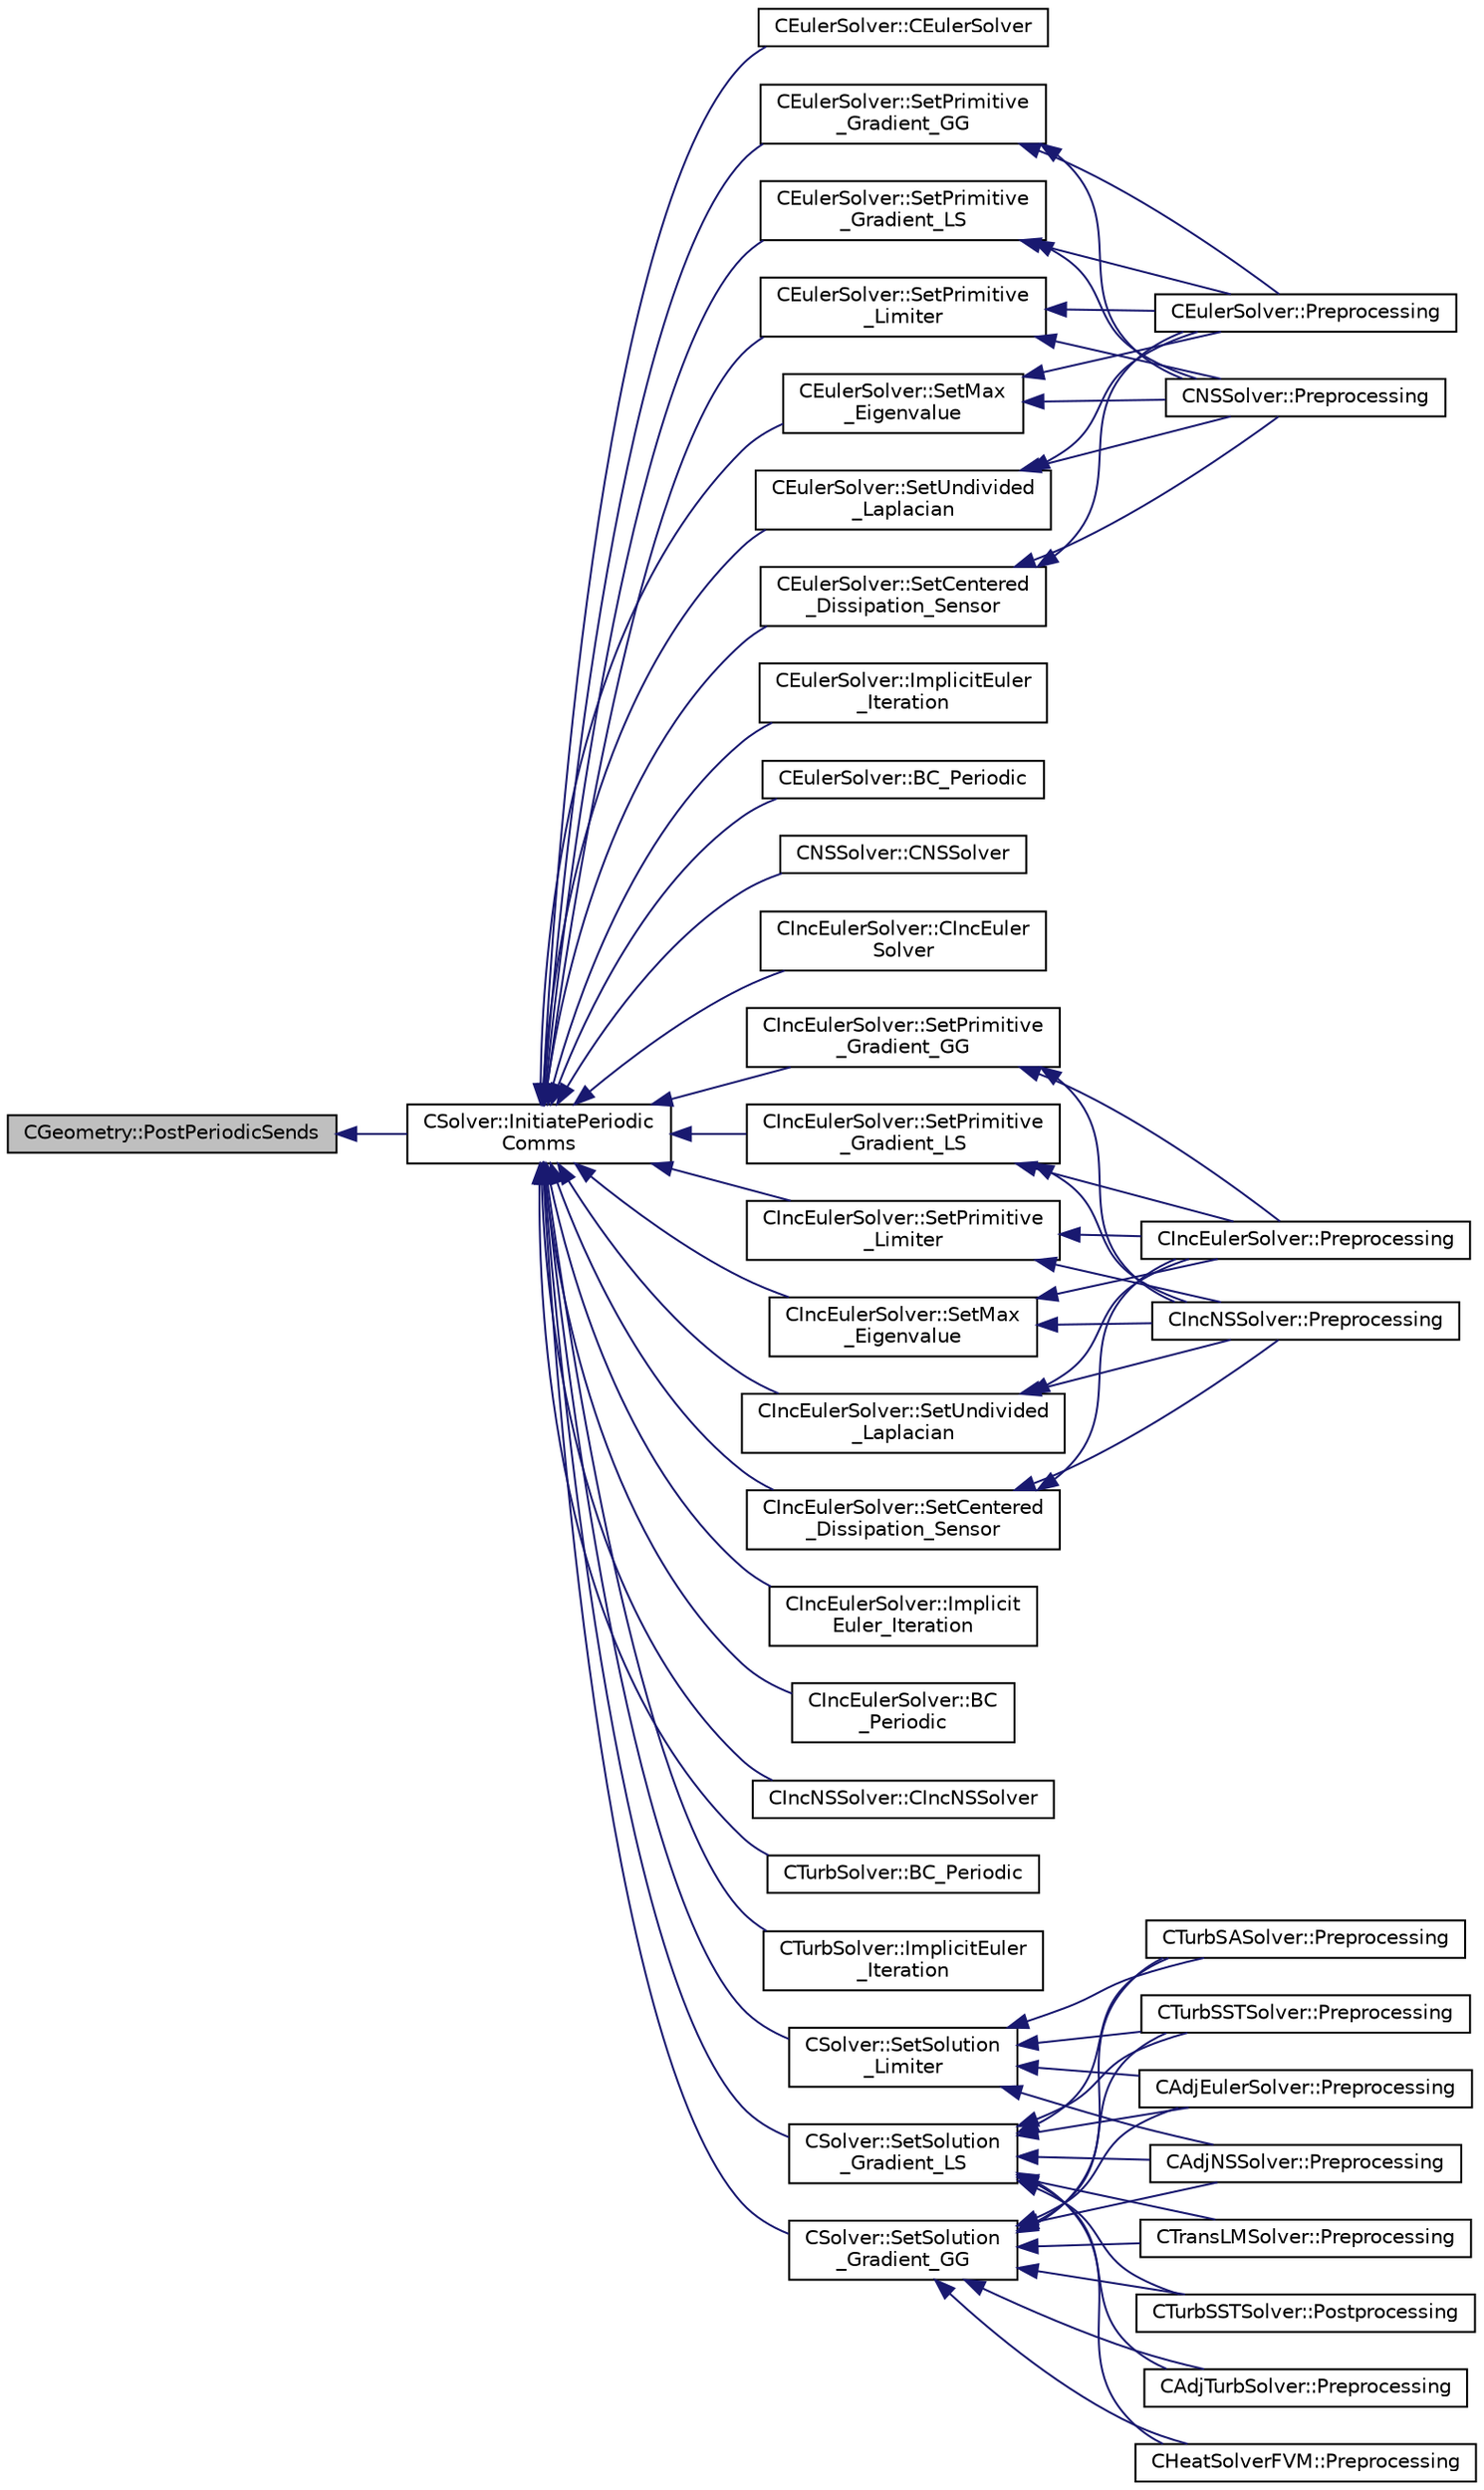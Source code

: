 digraph "CGeometry::PostPeriodicSends"
{
  edge [fontname="Helvetica",fontsize="10",labelfontname="Helvetica",labelfontsize="10"];
  node [fontname="Helvetica",fontsize="10",shape=record];
  rankdir="LR";
  Node2220 [label="CGeometry::PostPeriodicSends",height=0.2,width=0.4,color="black", fillcolor="grey75", style="filled", fontcolor="black"];
  Node2220 -> Node2221 [dir="back",color="midnightblue",fontsize="10",style="solid",fontname="Helvetica"];
  Node2221 [label="CSolver::InitiatePeriodic\lComms",height=0.2,width=0.4,color="black", fillcolor="white", style="filled",URL="$class_c_solver.html#aab8e1cac165d11ef85d9dd5588b3ea03",tooltip="Routine to load a solver quantity into the data structures for MPI periodic communication and to laun..."];
  Node2221 -> Node2222 [dir="back",color="midnightblue",fontsize="10",style="solid",fontname="Helvetica"];
  Node2222 [label="CEulerSolver::CEulerSolver",height=0.2,width=0.4,color="black", fillcolor="white", style="filled",URL="$class_c_euler_solver.html#ae1e74218b4e943111b100d7ddcbd4db9"];
  Node2221 -> Node2223 [dir="back",color="midnightblue",fontsize="10",style="solid",fontname="Helvetica"];
  Node2223 [label="CEulerSolver::SetMax\l_Eigenvalue",height=0.2,width=0.4,color="black", fillcolor="white", style="filled",URL="$class_c_euler_solver.html#a76f7fdf349ae41c6f0cf4df82b571fb1",tooltip="Compute the max eigenvalue. "];
  Node2223 -> Node2224 [dir="back",color="midnightblue",fontsize="10",style="solid",fontname="Helvetica"];
  Node2224 [label="CEulerSolver::Preprocessing",height=0.2,width=0.4,color="black", fillcolor="white", style="filled",URL="$class_c_euler_solver.html#a8b89e1bfce33284c2d8f5f00f82f3f3f",tooltip="Compute primitive variables and their gradients. "];
  Node2223 -> Node2225 [dir="back",color="midnightblue",fontsize="10",style="solid",fontname="Helvetica"];
  Node2225 [label="CNSSolver::Preprocessing",height=0.2,width=0.4,color="black", fillcolor="white", style="filled",URL="$class_c_n_s_solver.html#a028c83d18cf8520dff2f9628d8a04e4b",tooltip="Restart residual and compute gradients. "];
  Node2221 -> Node2226 [dir="back",color="midnightblue",fontsize="10",style="solid",fontname="Helvetica"];
  Node2226 [label="CEulerSolver::SetUndivided\l_Laplacian",height=0.2,width=0.4,color="black", fillcolor="white", style="filled",URL="$class_c_euler_solver.html#adc7c82a25b8be22b16b5452c1992744f",tooltip="Compute the undivided laplacian for the solution, except the energy equation. "];
  Node2226 -> Node2224 [dir="back",color="midnightblue",fontsize="10",style="solid",fontname="Helvetica"];
  Node2226 -> Node2225 [dir="back",color="midnightblue",fontsize="10",style="solid",fontname="Helvetica"];
  Node2221 -> Node2227 [dir="back",color="midnightblue",fontsize="10",style="solid",fontname="Helvetica"];
  Node2227 [label="CEulerSolver::SetCentered\l_Dissipation_Sensor",height=0.2,width=0.4,color="black", fillcolor="white", style="filled",URL="$class_c_euler_solver.html#a2f4e3619ae65c63cbda1ef2098441ab4",tooltip="Compute a pressure sensor switch. "];
  Node2227 -> Node2224 [dir="back",color="midnightblue",fontsize="10",style="solid",fontname="Helvetica"];
  Node2227 -> Node2225 [dir="back",color="midnightblue",fontsize="10",style="solid",fontname="Helvetica"];
  Node2221 -> Node2228 [dir="back",color="midnightblue",fontsize="10",style="solid",fontname="Helvetica"];
  Node2228 [label="CEulerSolver::ImplicitEuler\l_Iteration",height=0.2,width=0.4,color="black", fillcolor="white", style="filled",URL="$class_c_euler_solver.html#a4e8277fc44dc97c8d73fbe3347204372",tooltip="Update the solution using an implicit Euler scheme. "];
  Node2221 -> Node2229 [dir="back",color="midnightblue",fontsize="10",style="solid",fontname="Helvetica"];
  Node2229 [label="CEulerSolver::SetPrimitive\l_Gradient_GG",height=0.2,width=0.4,color="black", fillcolor="white", style="filled",URL="$class_c_euler_solver.html#a74fb3b502b83371fcf0728ec546e039b",tooltip="Compute the gradient of the primitive variables using Green-Gauss method, and stores the result in th..."];
  Node2229 -> Node2224 [dir="back",color="midnightblue",fontsize="10",style="solid",fontname="Helvetica"];
  Node2229 -> Node2225 [dir="back",color="midnightblue",fontsize="10",style="solid",fontname="Helvetica"];
  Node2221 -> Node2230 [dir="back",color="midnightblue",fontsize="10",style="solid",fontname="Helvetica"];
  Node2230 [label="CEulerSolver::SetPrimitive\l_Gradient_LS",height=0.2,width=0.4,color="black", fillcolor="white", style="filled",URL="$class_c_euler_solver.html#a734d5bd064215fb722477f39993155d4",tooltip="Compute the gradient of the primitive variables using a Least-Squares method, and stores the result i..."];
  Node2230 -> Node2224 [dir="back",color="midnightblue",fontsize="10",style="solid",fontname="Helvetica"];
  Node2230 -> Node2225 [dir="back",color="midnightblue",fontsize="10",style="solid",fontname="Helvetica"];
  Node2221 -> Node2231 [dir="back",color="midnightblue",fontsize="10",style="solid",fontname="Helvetica"];
  Node2231 [label="CEulerSolver::SetPrimitive\l_Limiter",height=0.2,width=0.4,color="black", fillcolor="white", style="filled",URL="$class_c_euler_solver.html#a43004a7f0fad7a6d1f435144710bf13e",tooltip="Compute the limiter of the primitive variables. "];
  Node2231 -> Node2224 [dir="back",color="midnightblue",fontsize="10",style="solid",fontname="Helvetica"];
  Node2231 -> Node2225 [dir="back",color="midnightblue",fontsize="10",style="solid",fontname="Helvetica"];
  Node2221 -> Node2232 [dir="back",color="midnightblue",fontsize="10",style="solid",fontname="Helvetica"];
  Node2232 [label="CEulerSolver::BC_Periodic",height=0.2,width=0.4,color="black", fillcolor="white", style="filled",URL="$class_c_euler_solver.html#a9bd458698ede3dffd1b4d1f974f39b03",tooltip="Impose a periodic boundary condition by summing contributions from the complete control volume..."];
  Node2221 -> Node2233 [dir="back",color="midnightblue",fontsize="10",style="solid",fontname="Helvetica"];
  Node2233 [label="CNSSolver::CNSSolver",height=0.2,width=0.4,color="black", fillcolor="white", style="filled",URL="$class_c_n_s_solver.html#a2a8ad49c42b4546696e631cf44b7788b"];
  Node2221 -> Node2234 [dir="back",color="midnightblue",fontsize="10",style="solid",fontname="Helvetica"];
  Node2234 [label="CIncEulerSolver::CIncEuler\lSolver",height=0.2,width=0.4,color="black", fillcolor="white", style="filled",URL="$class_c_inc_euler_solver.html#a91f644b8f9a00215bac5bcd31dfc06d8"];
  Node2221 -> Node2235 [dir="back",color="midnightblue",fontsize="10",style="solid",fontname="Helvetica"];
  Node2235 [label="CIncEulerSolver::SetMax\l_Eigenvalue",height=0.2,width=0.4,color="black", fillcolor="white", style="filled",URL="$class_c_inc_euler_solver.html#ab804c5648aa5dd71ea12a57997167984",tooltip="Compute the max eigenvalue. "];
  Node2235 -> Node2236 [dir="back",color="midnightblue",fontsize="10",style="solid",fontname="Helvetica"];
  Node2236 [label="CIncEulerSolver::Preprocessing",height=0.2,width=0.4,color="black", fillcolor="white", style="filled",URL="$class_c_inc_euler_solver.html#aabd902b10cc9b41b6b2c406efba0ac41",tooltip="Compute primitive variables and their gradients. "];
  Node2235 -> Node2237 [dir="back",color="midnightblue",fontsize="10",style="solid",fontname="Helvetica"];
  Node2237 [label="CIncNSSolver::Preprocessing",height=0.2,width=0.4,color="black", fillcolor="white", style="filled",URL="$class_c_inc_n_s_solver.html#ae84f6e86313acd1da80c505b4eab81e5",tooltip="Restart residual and compute gradients. "];
  Node2221 -> Node2238 [dir="back",color="midnightblue",fontsize="10",style="solid",fontname="Helvetica"];
  Node2238 [label="CIncEulerSolver::SetUndivided\l_Laplacian",height=0.2,width=0.4,color="black", fillcolor="white", style="filled",URL="$class_c_inc_euler_solver.html#a8b5d7772432b9759213892a50621c329",tooltip="Compute the undivided laplacian for the solution, except the energy equation. "];
  Node2238 -> Node2236 [dir="back",color="midnightblue",fontsize="10",style="solid",fontname="Helvetica"];
  Node2238 -> Node2237 [dir="back",color="midnightblue",fontsize="10",style="solid",fontname="Helvetica"];
  Node2221 -> Node2239 [dir="back",color="midnightblue",fontsize="10",style="solid",fontname="Helvetica"];
  Node2239 [label="CIncEulerSolver::SetCentered\l_Dissipation_Sensor",height=0.2,width=0.4,color="black", fillcolor="white", style="filled",URL="$class_c_inc_euler_solver.html#a2323a0e322236c24668be8750dbaf237",tooltip="Compute a pressure sensor switch. "];
  Node2239 -> Node2236 [dir="back",color="midnightblue",fontsize="10",style="solid",fontname="Helvetica"];
  Node2239 -> Node2237 [dir="back",color="midnightblue",fontsize="10",style="solid",fontname="Helvetica"];
  Node2221 -> Node2240 [dir="back",color="midnightblue",fontsize="10",style="solid",fontname="Helvetica"];
  Node2240 [label="CIncEulerSolver::Implicit\lEuler_Iteration",height=0.2,width=0.4,color="black", fillcolor="white", style="filled",URL="$class_c_inc_euler_solver.html#ad84dd4225bb9d158c52b26e2f30f6fa7",tooltip="Update the solution using an implicit Euler scheme. "];
  Node2221 -> Node2241 [dir="back",color="midnightblue",fontsize="10",style="solid",fontname="Helvetica"];
  Node2241 [label="CIncEulerSolver::SetPrimitive\l_Gradient_GG",height=0.2,width=0.4,color="black", fillcolor="white", style="filled",URL="$class_c_inc_euler_solver.html#a856a6db100c40b9c3df557d1dfe72c2b",tooltip="Compute the gradient of the primitive variables using Green-Gauss method, and stores the result in th..."];
  Node2241 -> Node2236 [dir="back",color="midnightblue",fontsize="10",style="solid",fontname="Helvetica"];
  Node2241 -> Node2237 [dir="back",color="midnightblue",fontsize="10",style="solid",fontname="Helvetica"];
  Node2221 -> Node2242 [dir="back",color="midnightblue",fontsize="10",style="solid",fontname="Helvetica"];
  Node2242 [label="CIncEulerSolver::SetPrimitive\l_Gradient_LS",height=0.2,width=0.4,color="black", fillcolor="white", style="filled",URL="$class_c_inc_euler_solver.html#a3e3355cbeb9d265f4073cca113b9d46e",tooltip="Compute the gradient of the primitive variables using a Least-Squares method, and stores the result i..."];
  Node2242 -> Node2236 [dir="back",color="midnightblue",fontsize="10",style="solid",fontname="Helvetica"];
  Node2242 -> Node2237 [dir="back",color="midnightblue",fontsize="10",style="solid",fontname="Helvetica"];
  Node2221 -> Node2243 [dir="back",color="midnightblue",fontsize="10",style="solid",fontname="Helvetica"];
  Node2243 [label="CIncEulerSolver::SetPrimitive\l_Limiter",height=0.2,width=0.4,color="black", fillcolor="white", style="filled",URL="$class_c_inc_euler_solver.html#a00bd56828c4e41ec3ff1e8753cb320ec",tooltip="Compute the limiter of the primitive variables. "];
  Node2243 -> Node2236 [dir="back",color="midnightblue",fontsize="10",style="solid",fontname="Helvetica"];
  Node2243 -> Node2237 [dir="back",color="midnightblue",fontsize="10",style="solid",fontname="Helvetica"];
  Node2221 -> Node2244 [dir="back",color="midnightblue",fontsize="10",style="solid",fontname="Helvetica"];
  Node2244 [label="CIncEulerSolver::BC\l_Periodic",height=0.2,width=0.4,color="black", fillcolor="white", style="filled",URL="$class_c_inc_euler_solver.html#a994af5dbe296f8a1873e416c3b2fc2a7",tooltip="Impose a periodic boundary condition by summing contributions from the complete control volume..."];
  Node2221 -> Node2245 [dir="back",color="midnightblue",fontsize="10",style="solid",fontname="Helvetica"];
  Node2245 [label="CIncNSSolver::CIncNSSolver",height=0.2,width=0.4,color="black", fillcolor="white", style="filled",URL="$class_c_inc_n_s_solver.html#a82152ac7e91fb1c5c073d98a1f08e2aa"];
  Node2221 -> Node2246 [dir="back",color="midnightblue",fontsize="10",style="solid",fontname="Helvetica"];
  Node2246 [label="CTurbSolver::BC_Periodic",height=0.2,width=0.4,color="black", fillcolor="white", style="filled",URL="$class_c_turb_solver.html#a954cfdd45dfce9df024a30b558b54b25",tooltip="Impose a periodic boundary condition by summing contributions from the complete control volume..."];
  Node2221 -> Node2247 [dir="back",color="midnightblue",fontsize="10",style="solid",fontname="Helvetica"];
  Node2247 [label="CTurbSolver::ImplicitEuler\l_Iteration",height=0.2,width=0.4,color="black", fillcolor="white", style="filled",URL="$class_c_turb_solver.html#af7a0ab68fbb2925c56863df97b3ea4ee",tooltip="Update the solution using an implicit solver. "];
  Node2221 -> Node2248 [dir="back",color="midnightblue",fontsize="10",style="solid",fontname="Helvetica"];
  Node2248 [label="CSolver::SetSolution\l_Gradient_GG",height=0.2,width=0.4,color="black", fillcolor="white", style="filled",URL="$class_c_solver.html#aac4d5e5f3ff20e7e37d55fa5e4ed3647",tooltip="Compute the Green-Gauss gradient of the solution. "];
  Node2248 -> Node2249 [dir="back",color="midnightblue",fontsize="10",style="solid",fontname="Helvetica"];
  Node2249 [label="CAdjEulerSolver::Preprocessing",height=0.2,width=0.4,color="black", fillcolor="white", style="filled",URL="$class_c_adj_euler_solver.html#a4ae0ed840dc8335fd921399625ba794f",tooltip="Initialize the residual vectors. "];
  Node2248 -> Node2250 [dir="back",color="midnightblue",fontsize="10",style="solid",fontname="Helvetica"];
  Node2250 [label="CAdjNSSolver::Preprocessing",height=0.2,width=0.4,color="black", fillcolor="white", style="filled",URL="$class_c_adj_n_s_solver.html#ac16dab76e2c1d86bc7d70ca9f41fd668",tooltip="Restart residual and compute gradients. "];
  Node2248 -> Node2251 [dir="back",color="midnightblue",fontsize="10",style="solid",fontname="Helvetica"];
  Node2251 [label="CAdjTurbSolver::Preprocessing",height=0.2,width=0.4,color="black", fillcolor="white", style="filled",URL="$class_c_adj_turb_solver.html#abde54ee8e9643c4ee460855be166a80f",tooltip="Initializate the residual vectors. "];
  Node2248 -> Node2252 [dir="back",color="midnightblue",fontsize="10",style="solid",fontname="Helvetica"];
  Node2252 [label="CHeatSolverFVM::Preprocessing",height=0.2,width=0.4,color="black", fillcolor="white", style="filled",URL="$class_c_heat_solver_f_v_m.html#a0c89f1dbe5cd5a16caaa9a08200e91fd",tooltip="Restart residual and compute gradients. "];
  Node2248 -> Node2253 [dir="back",color="midnightblue",fontsize="10",style="solid",fontname="Helvetica"];
  Node2253 [label="CTransLMSolver::Preprocessing",height=0.2,width=0.4,color="black", fillcolor="white", style="filled",URL="$class_c_trans_l_m_solver.html#ac319a1f0946ca2806dbe02c4c9bea65b",tooltip="Restart residual and compute gradients. "];
  Node2248 -> Node2254 [dir="back",color="midnightblue",fontsize="10",style="solid",fontname="Helvetica"];
  Node2254 [label="CTurbSASolver::Preprocessing",height=0.2,width=0.4,color="black", fillcolor="white", style="filled",URL="$class_c_turb_s_a_solver.html#a225518dc5f0ca6ed894add826aaa16ea",tooltip="Restart residual and compute gradients. "];
  Node2248 -> Node2255 [dir="back",color="midnightblue",fontsize="10",style="solid",fontname="Helvetica"];
  Node2255 [label="CTurbSSTSolver::Preprocessing",height=0.2,width=0.4,color="black", fillcolor="white", style="filled",URL="$class_c_turb_s_s_t_solver.html#a653cf05307f24374fda6f523ce3130bf",tooltip="Restart residual and compute gradients. "];
  Node2248 -> Node2256 [dir="back",color="midnightblue",fontsize="10",style="solid",fontname="Helvetica"];
  Node2256 [label="CTurbSSTSolver::Postprocessing",height=0.2,width=0.4,color="black", fillcolor="white", style="filled",URL="$class_c_turb_s_s_t_solver.html#aa5306eec5b89c3c229c2a4c41846eb4d",tooltip="Computes the eddy viscosity. "];
  Node2221 -> Node2257 [dir="back",color="midnightblue",fontsize="10",style="solid",fontname="Helvetica"];
  Node2257 [label="CSolver::SetSolution\l_Gradient_LS",height=0.2,width=0.4,color="black", fillcolor="white", style="filled",URL="$class_c_solver.html#ac4d9cf9609d7bdb52e7f1dc9cc8b4c1f",tooltip="Compute the Least Squares gradient of the solution. "];
  Node2257 -> Node2249 [dir="back",color="midnightblue",fontsize="10",style="solid",fontname="Helvetica"];
  Node2257 -> Node2250 [dir="back",color="midnightblue",fontsize="10",style="solid",fontname="Helvetica"];
  Node2257 -> Node2251 [dir="back",color="midnightblue",fontsize="10",style="solid",fontname="Helvetica"];
  Node2257 -> Node2252 [dir="back",color="midnightblue",fontsize="10",style="solid",fontname="Helvetica"];
  Node2257 -> Node2253 [dir="back",color="midnightblue",fontsize="10",style="solid",fontname="Helvetica"];
  Node2257 -> Node2254 [dir="back",color="midnightblue",fontsize="10",style="solid",fontname="Helvetica"];
  Node2257 -> Node2255 [dir="back",color="midnightblue",fontsize="10",style="solid",fontname="Helvetica"];
  Node2257 -> Node2256 [dir="back",color="midnightblue",fontsize="10",style="solid",fontname="Helvetica"];
  Node2221 -> Node2258 [dir="back",color="midnightblue",fontsize="10",style="solid",fontname="Helvetica"];
  Node2258 [label="CSolver::SetSolution\l_Limiter",height=0.2,width=0.4,color="black", fillcolor="white", style="filled",URL="$class_c_solver.html#a641e9c59698ab9c7c2fb91107ad70d77",tooltip="Compute slope limiter. "];
  Node2258 -> Node2249 [dir="back",color="midnightblue",fontsize="10",style="solid",fontname="Helvetica"];
  Node2258 -> Node2250 [dir="back",color="midnightblue",fontsize="10",style="solid",fontname="Helvetica"];
  Node2258 -> Node2254 [dir="back",color="midnightblue",fontsize="10",style="solid",fontname="Helvetica"];
  Node2258 -> Node2255 [dir="back",color="midnightblue",fontsize="10",style="solid",fontname="Helvetica"];
}
